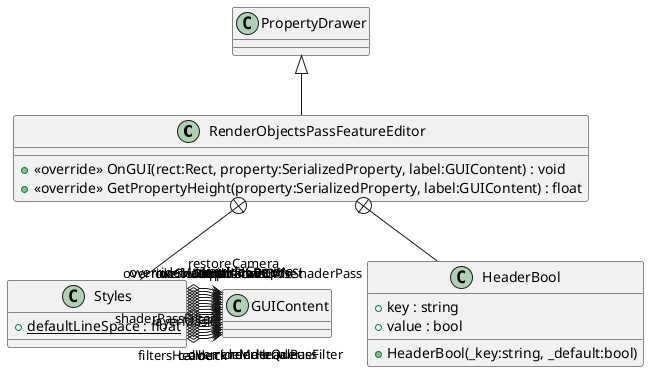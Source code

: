 @startuml
class RenderObjectsPassFeatureEditor {
    + <<override>> OnGUI(rect:Rect, property:SerializedProperty, label:GUIContent) : void
    + <<override>> GetPropertyHeight(property:SerializedProperty, label:GUIContent) : float
}
class Styles {
    + {static} defaultLineSpace : float
}
class HeaderBool {
    + key : string
    + value : bool
    + HeaderBool(_key:string, _default:bool)
}
PropertyDrawer <|-- RenderObjectsPassFeatureEditor
RenderObjectsPassFeatureEditor +-- Styles
Styles o-> "callback" GUIContent
Styles o-> "filtersHeader" GUIContent
Styles o-> "renderHeader" GUIContent
Styles o-> "renderQueueFilter" GUIContent
Styles o-> "layerMask" GUIContent
Styles o-> "shaderPassFilter" GUIContent
Styles o-> "overrideMaterial" GUIContent
Styles o-> "overrideMaterialPass" GUIContent
Styles o-> "overrideShader" GUIContent
Styles o-> "overrideShaderPass" GUIContent
Styles o-> "overrideMode" GUIContent
Styles o-> "overrideDepth" GUIContent
Styles o-> "writeDepth" GUIContent
Styles o-> "depthState" GUIContent
Styles o-> "overrideCamera" GUIContent
Styles o-> "cameraFOV" GUIContent
Styles o-> "positionOffset" GUIContent
Styles o-> "restoreCamera" GUIContent
RenderObjectsPassFeatureEditor +-- HeaderBool
@enduml
